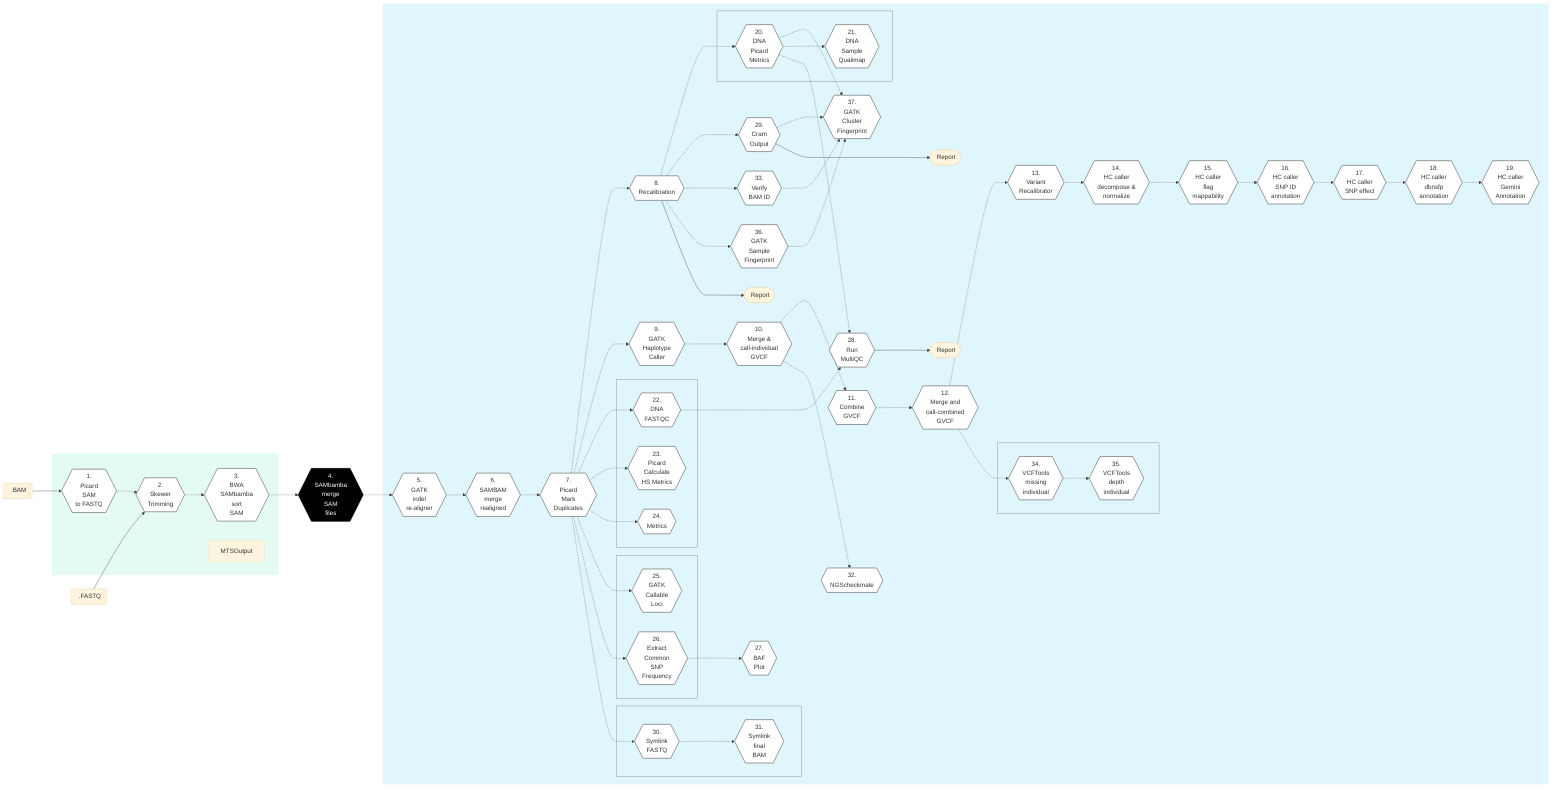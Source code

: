 %%{init: {'theme': 'base', 'themeVariables': { 'lineColor': '#404040'}}}%%

        %% GenPipes Schema for dnaseq.py
        %% Ref: https://bitbucket.org/mugqic/genpipes/src/master/pipelines/dnaseq/
        %% Author Shaloo Shalini <shalz@hotmail.com>
        %% -t mugqic

        graph LR
        Node1{{ 1. <br/> Picard <br/>SAM <br/>to FASTQ }}:::nodefill
        Node2{{ 2. <br/> Skewer <br/>Trimming }}:::nodefill
        Node3{{ 3. <br/> BWA <br/>SAMbamba <br/>sort <br/>SAM }}:::nodefill
        Node4{{ 4. <br/> SAMbamba <br/>merge <br/>SAM <br/>files }}:::nodefillblack
        Node5{{ 5. <br/> GATK <br/>indel <br/>re-aligner }}:::nodefill
        Node6{{ 6. <br/> SAMBAM <br/>merge <br/>realigned }}:::nodefill
        Node7{{ 7. <br/> Picard <br/>Mark <br/>Duplicates }}:::nodefill
        Node8{{ 8. <br/> Recalibration }}:::nodefill
        Node9{{ 9. <br/> GATK <br/>Haplotype <br/>Caller }}:::nodefill
        Node10{{ 10. <br/> Merge & <br/>call-individual <br/>GVCF}}:::nodefill
        Node11{{ 11. <br/> Combine <br/>GVCF }}:::nodefill
        Node12{{ 12. <br/> Merge and <br/>call-combined <br/>GVCF }}:::nodefill
        Node13{{ 13. <br/> Variant <br/>Recalibrator }}:::nodefill
        Node14{{ 14. <br/> HC caller <br/>decompose & <br/>normalize }}:::nodefill
        Node15{{ 15. <br/> HC caller <br/>flag <br/>mappability }}:::nodefill
        Node16{{ 16. <br/> HC caller <br/>SNP ID <br/>annotation }}:::nodefill
        Node17{{ 17. <br/> HC caller <br/>SNP effect  }}:::nodefill
        Node18{{ 18. <br/> HC caller <br/>dbnsfp <br/>annotation }}:::nodefill
        Node19{{ 19. <br/> HC caller <br/>Gemini <br/>Annotation }}:::nodefill
        Node20{{ 20. <br/> DNA <br/>Picard <br/>Metrics }}:::nodefill
        Node21{{ 21. <br/> DNA <br/>Sample <br/>Qualimap }}:::nodefill
        Node22{{ 22. <br/> DNA <br/>FASTQC }}:::nodefill
        Node23{{ 23. <br/> Picard <br/>Calculate <br/>HS Metrics }}:::nodefill
        Node24{{ 24. <br/> Metrics }}:::nodefill
        Node25{{ 25. <br/> GATK <br/>Callable <br/>Loci }}:::nodefill
        Node26{{ 26. <br/> Extract <br/>Common <br/>SNP <br/>Frequency }}:::nodefill
        Node27{{ 27. <br/> BAF <br/>Plot }}:::nodefill
        Node28{{ 28. <br/> Run <br/>MultiQC }}:::nodefill
        Node29{{ 29. <br/> Cram <br/>Output }}:::nodefill
        Node30{{ 30. <br/> Symlink <br/>FASTQ }}:::nodefill
        Node31{{ 31. <br/> Symlink <br/>final <br/>BAM }}:::nodefill
        Node32{{ 32. <br/> NGScheckmate }}:::nodefill
        Node33{{ 33. <br/> Verify <br/>BAM ID }}:::nodefill
        Node34{{ 34. <br/> VCFTools <br/>missing <br/>individual }}:::nodefill
        Node35{{ 35. <br/> VCFTools <br/>depth <br/>individual }}:::nodefill
        Node36{{ 36. <br/> GATK <br/>Sample <br/>Fingerprint }}:::nodefill
        Node37{{ 37. <br/> GATK <br/>Cluster <br/>Fingerprint }}:::nodefill

        Input1[[fa:fa-file-archive-o .BAM]]
        Input2[[fa:fa-file-archive-o .FASTQ]]

        RecalibOP([fa:fa-sticky-note-o Report ])
        MultiQCOP([fa:fa-sticky-note-o Report ])
        CramOP([fa:fa-sticky-note-o Report ])

        Input1 --> Node1 -.-> Node2
        Input2 --> Node2

        Node2 -.-> Node3 -.-> Node4 -.-> Node5 -.-> Node6 -.-> Node7
        Node7 -.-> Node8 & Node9 & Node22 & Node23 & Node24 & Node25 & Node26 & Node30
        Node9 -.-> Node10 -.-> Node11 -.-> Node12 -.-> Node13 -.-> Node14 -.-> Node15 -.-> Node16 -.-> Node17 -.-> Node18 -.-> Node19
        Node8 -.-> Node20 & Node29 & Node33 & Node36 -.-> Node37
        Node10 -.-> Node32
        Node12 -.-> Node34
        Node20 -.-> Node21 & Node28
        Node22 -.-> Node28
        Node26 -.-> Node27
        Node30 -.-> Node31
        Node34 -.-> Node35

        Node8 --> RecalibOP
        Node28 --> MultiQCOP
        Node29 ---> CramOP

        subgraph readSetSteps[" "]
          Node1
          Node2
          Node3
          MTSOutput
        end
        subgraph sampleSetSteps[" "]
          Node5
          Node6
          Node7
          Node8
          Node9
          Node10
          Node11
          Node12
          Node13
          Node14
          Node15
          Node16
          Node17
          Node18
          Node19
          Node20
          Node21
          Node22
          Node23
          Node24
          Node25
          Node26
          Node27
          Node28
          Node29
          Node30
          Node31
          Node32
          Node33
          Node34
          Node35
          Node36
          Node37
          subgraph combo2021[" "]
            Node20
            Node21
          end
          subgraph combo222324[" "]
            Node22
            Node23
            Node24
          end
          subgraph combo2526[" "]
            Node25
            Node26
          end
          subgraph combo3031[" "]
            Node30
            Node31
          end
          subgraph combo3435[" "]
            Node34
            Node35
          end
          RecalibOP
          MultiQCOP
          CramOP
        end

        classDef greenRect fill:#E4FBF4,stroke:white
        class readSetSteps greenRect
        classDef blueRect fill:#DEF6FC,stroke:white
        class sampleSetSteps blueRect
        classDef transparentRect fill:#DEF6FC,stroke:gray
        class combo2021 transparentRect
        class combo222324 transparentRect
        class combo2526 transparentRect
        class combo3031 transparentRect
        class combo3435 transparentRect
        classDef nodefill fill:#ffffff,stroke:gray,stroke-width:2px
        classDef nodefillblack fill:black,stroke:black,color:white,stroke-width:2px